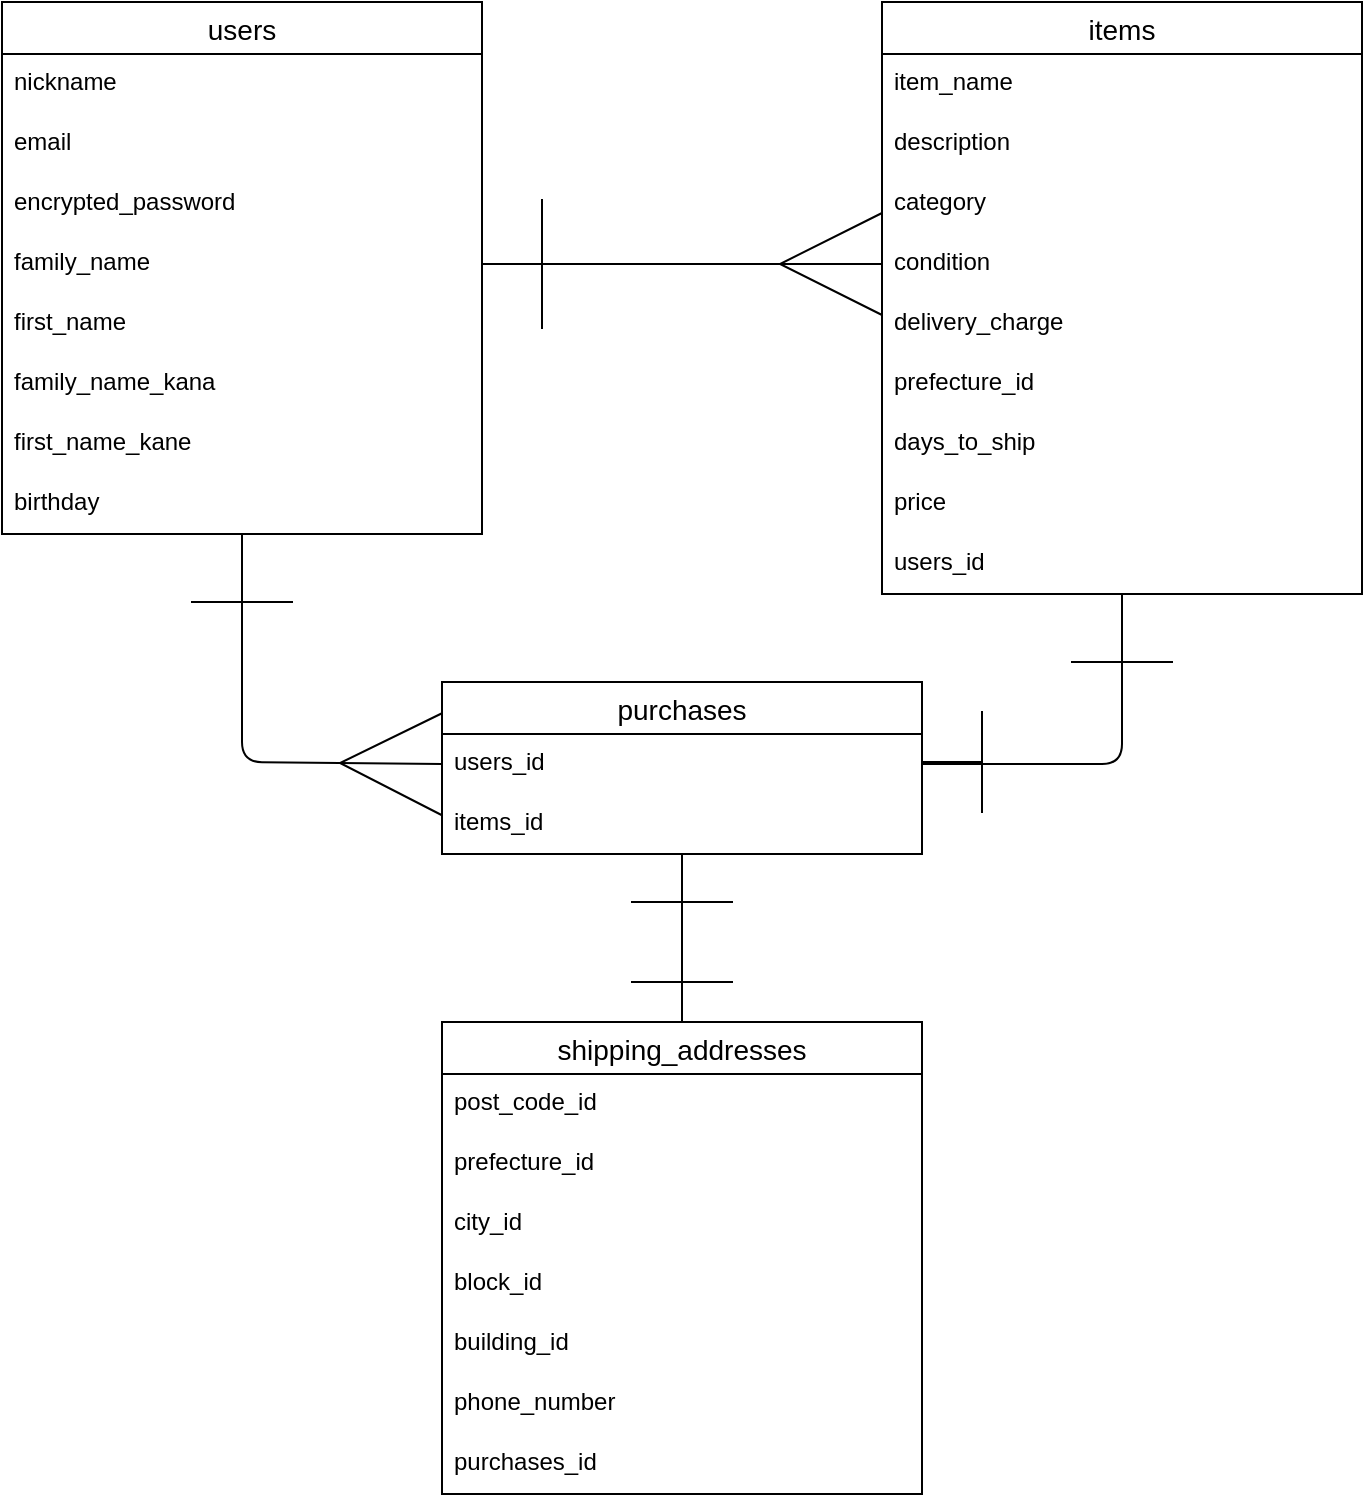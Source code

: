 <mxfile>
    <diagram id="NEHUA08IyXeOpIVGxGRr" name="ページ1">
        <mxGraphModel dx="757" dy="573" grid="1" gridSize="10" guides="0" tooltips="1" connect="1" arrows="1" fold="1" page="1" pageScale="1" pageWidth="827" pageHeight="1169" math="0" shadow="0">
            <root>
                <mxCell id="0"/>
                <mxCell id="1" parent="0"/>
                <mxCell id="44" value="users" style="swimlane;fontStyle=0;childLayout=stackLayout;horizontal=1;startSize=26;horizontalStack=0;resizeParent=1;resizeParentMax=0;resizeLast=0;collapsible=1;marginBottom=0;align=center;fontSize=14;" vertex="1" parent="1">
                    <mxGeometry x="80" y="120" width="240" height="266" as="geometry"/>
                </mxCell>
                <mxCell id="45" value="nickname" style="text;strokeColor=none;fillColor=none;spacingLeft=4;spacingRight=4;overflow=hidden;rotatable=0;points=[[0,0.5],[1,0.5]];portConstraint=eastwest;fontSize=12;" vertex="1" parent="44">
                    <mxGeometry y="26" width="240" height="30" as="geometry"/>
                </mxCell>
                <mxCell id="46" value="email" style="text;strokeColor=none;fillColor=none;spacingLeft=4;spacingRight=4;overflow=hidden;rotatable=0;points=[[0,0.5],[1,0.5]];portConstraint=eastwest;fontSize=12;" vertex="1" parent="44">
                    <mxGeometry y="56" width="240" height="30" as="geometry"/>
                </mxCell>
                <mxCell id="47" value="encrypted_password" style="text;strokeColor=none;fillColor=none;spacingLeft=4;spacingRight=4;overflow=hidden;rotatable=0;points=[[0,0.5],[1,0.5]];portConstraint=eastwest;fontSize=12;" vertex="1" parent="44">
                    <mxGeometry y="86" width="240" height="30" as="geometry"/>
                </mxCell>
                <mxCell id="48" value="family_name" style="text;strokeColor=none;fillColor=none;spacingLeft=4;spacingRight=4;overflow=hidden;rotatable=0;points=[[0,0.5],[1,0.5]];portConstraint=eastwest;fontSize=12;" vertex="1" parent="44">
                    <mxGeometry y="116" width="240" height="30" as="geometry"/>
                </mxCell>
                <mxCell id="49" value="first_name" style="text;strokeColor=none;fillColor=none;spacingLeft=4;spacingRight=4;overflow=hidden;rotatable=0;points=[[0,0.5],[1,0.5]];portConstraint=eastwest;fontSize=12;" vertex="1" parent="44">
                    <mxGeometry y="146" width="240" height="30" as="geometry"/>
                </mxCell>
                <mxCell id="50" value="family_name_kana" style="text;strokeColor=none;fillColor=none;spacingLeft=4;spacingRight=4;overflow=hidden;rotatable=0;points=[[0,0.5],[1,0.5]];portConstraint=eastwest;fontSize=12;" vertex="1" parent="44">
                    <mxGeometry y="176" width="240" height="30" as="geometry"/>
                </mxCell>
                <mxCell id="51" value="first_name_kane" style="text;strokeColor=none;fillColor=none;spacingLeft=4;spacingRight=4;overflow=hidden;rotatable=0;points=[[0,0.5],[1,0.5]];portConstraint=eastwest;fontSize=12;" vertex="1" parent="44">
                    <mxGeometry y="206" width="240" height="30" as="geometry"/>
                </mxCell>
                <mxCell id="52" value="birthday" style="text;strokeColor=none;fillColor=none;spacingLeft=4;spacingRight=4;overflow=hidden;rotatable=0;points=[[0,0.5],[1,0.5]];portConstraint=eastwest;fontSize=12;" vertex="1" parent="44">
                    <mxGeometry y="236" width="240" height="30" as="geometry"/>
                </mxCell>
                <mxCell id="55" value="items" style="swimlane;fontStyle=0;childLayout=stackLayout;horizontal=1;startSize=26;horizontalStack=0;resizeParent=1;resizeParentMax=0;resizeLast=0;collapsible=1;marginBottom=0;align=center;fontSize=14;" vertex="1" parent="1">
                    <mxGeometry x="520" y="120" width="240" height="296" as="geometry"/>
                </mxCell>
                <mxCell id="56" value="item_name" style="text;strokeColor=none;fillColor=none;spacingLeft=4;spacingRight=4;overflow=hidden;rotatable=0;points=[[0,0.5],[1,0.5]];portConstraint=eastwest;fontSize=12;" vertex="1" parent="55">
                    <mxGeometry y="26" width="240" height="30" as="geometry"/>
                </mxCell>
                <mxCell id="58" value="description" style="text;strokeColor=none;fillColor=none;spacingLeft=4;spacingRight=4;overflow=hidden;rotatable=0;points=[[0,0.5],[1,0.5]];portConstraint=eastwest;fontSize=12;" vertex="1" parent="55">
                    <mxGeometry y="56" width="240" height="30" as="geometry"/>
                </mxCell>
                <mxCell id="64" value="category" style="text;strokeColor=none;fillColor=none;spacingLeft=4;spacingRight=4;overflow=hidden;rotatable=0;points=[[0,0.5],[1,0.5]];portConstraint=eastwest;fontSize=12;" vertex="1" parent="55">
                    <mxGeometry y="86" width="240" height="30" as="geometry"/>
                </mxCell>
                <mxCell id="63" value="condition" style="text;strokeColor=none;fillColor=none;spacingLeft=4;spacingRight=4;overflow=hidden;rotatable=0;points=[[0,0.5],[1,0.5]];portConstraint=eastwest;fontSize=12;" vertex="1" parent="55">
                    <mxGeometry y="116" width="240" height="30" as="geometry"/>
                </mxCell>
                <mxCell id="62" value="delivery_charge" style="text;strokeColor=none;fillColor=none;spacingLeft=4;spacingRight=4;overflow=hidden;rotatable=0;points=[[0,0.5],[1,0.5]];portConstraint=eastwest;fontSize=12;" vertex="1" parent="55">
                    <mxGeometry y="146" width="240" height="30" as="geometry"/>
                </mxCell>
                <mxCell id="61" value="prefecture_id" style="text;strokeColor=none;fillColor=none;spacingLeft=4;spacingRight=4;overflow=hidden;rotatable=0;points=[[0,0.5],[1,0.5]];portConstraint=eastwest;fontSize=12;" vertex="1" parent="55">
                    <mxGeometry y="176" width="240" height="30" as="geometry"/>
                </mxCell>
                <mxCell id="60" value="days_to_ship" style="text;strokeColor=none;fillColor=none;spacingLeft=4;spacingRight=4;overflow=hidden;rotatable=0;points=[[0,0.5],[1,0.5]];portConstraint=eastwest;fontSize=12;" vertex="1" parent="55">
                    <mxGeometry y="206" width="240" height="30" as="geometry"/>
                </mxCell>
                <mxCell id="59" value="price" style="text;strokeColor=none;fillColor=none;spacingLeft=4;spacingRight=4;overflow=hidden;rotatable=0;points=[[0,0.5],[1,0.5]];portConstraint=eastwest;fontSize=12;" vertex="1" parent="55">
                    <mxGeometry y="236" width="240" height="30" as="geometry"/>
                </mxCell>
                <mxCell id="66" value="users_id" style="text;strokeColor=none;fillColor=none;spacingLeft=4;spacingRight=4;overflow=hidden;rotatable=0;points=[[0,0.5],[1,0.5]];portConstraint=eastwest;fontSize=12;" vertex="1" parent="55">
                    <mxGeometry y="266" width="240" height="30" as="geometry"/>
                </mxCell>
                <mxCell id="74" value="purchases" style="swimlane;fontStyle=0;childLayout=stackLayout;horizontal=1;startSize=26;horizontalStack=0;resizeParent=1;resizeParentMax=0;resizeLast=0;collapsible=1;marginBottom=0;align=center;fontSize=14;" vertex="1" parent="1">
                    <mxGeometry x="300" y="460" width="240" height="86" as="geometry"/>
                </mxCell>
                <mxCell id="89" value="users_id" style="text;strokeColor=none;fillColor=none;spacingLeft=4;spacingRight=4;overflow=hidden;rotatable=0;points=[[0,0.5],[1,0.5]];portConstraint=eastwest;fontSize=12;" vertex="1" parent="74">
                    <mxGeometry y="26" width="240" height="30" as="geometry"/>
                </mxCell>
                <mxCell id="88" value="items_id" style="text;strokeColor=none;fillColor=none;spacingLeft=4;spacingRight=4;overflow=hidden;rotatable=0;points=[[0,0.5],[1,0.5]];portConstraint=eastwest;fontSize=12;" vertex="1" parent="74">
                    <mxGeometry y="56" width="240" height="30" as="geometry"/>
                </mxCell>
                <mxCell id="92" style="edgeStyle=none;jumpStyle=none;jumpSize=13;html=1;exitX=1;exitY=0.5;exitDx=0;exitDy=0;startArrow=baseDash;startFill=0;endArrow=baseDash;endFill=0;startSize=0;endSize=63;sourcePerimeterSpacing=0;targetPerimeterSpacing=0;" edge="1" parent="1" source="48">
                    <mxGeometry relative="1" as="geometry">
                        <mxPoint x="350" y="251" as="targetPoint"/>
                        <Array as="points"/>
                    </mxGeometry>
                </mxCell>
                <mxCell id="97" style="edgeStyle=none;jumpStyle=none;jumpSize=13;html=1;startArrow=baseDash;startFill=0;endArrow=baseDash;endFill=0;startSize=0;endSize=49;sourcePerimeterSpacing=0;targetPerimeterSpacing=0;" edge="1" parent="1" source="52">
                    <mxGeometry relative="1" as="geometry">
                        <mxPoint x="200" y="420" as="targetPoint"/>
                    </mxGeometry>
                </mxCell>
                <mxCell id="99" style="edgeStyle=orthogonalEdgeStyle;jumpStyle=none;jumpSize=13;html=1;exitX=1;exitY=0.5;exitDx=0;exitDy=0;startArrow=baseDash;startFill=0;endArrow=ERmany;endFill=0;startSize=0;endSize=49;sourcePerimeterSpacing=0;targetPerimeterSpacing=0;" edge="1" parent="1" source="48" target="63">
                    <mxGeometry relative="1" as="geometry"/>
                </mxCell>
                <mxCell id="101" style="jumpStyle=none;jumpSize=13;html=1;startArrow=baseDash;startFill=0;endArrow=ERmany;endFill=0;startSize=0;endSize=49;sourcePerimeterSpacing=0;targetPerimeterSpacing=0;entryX=0;entryY=0.5;entryDx=0;entryDy=0;" edge="1" parent="1" source="52" target="89">
                    <mxGeometry relative="1" as="geometry">
                        <mxPoint x="300" y="520" as="targetPoint"/>
                        <Array as="points">
                            <mxPoint x="200" y="500"/>
                        </Array>
                    </mxGeometry>
                </mxCell>
                <mxCell id="103" style="edgeStyle=none;jumpStyle=none;jumpSize=13;html=1;startArrow=baseDash;startFill=0;endArrow=baseDash;endFill=0;startSize=0;endSize=49;sourcePerimeterSpacing=0;targetPerimeterSpacing=0;" edge="1" parent="1" source="66">
                    <mxGeometry relative="1" as="geometry">
                        <mxPoint x="640" y="450" as="targetPoint"/>
                    </mxGeometry>
                </mxCell>
                <mxCell id="104" style="edgeStyle=none;jumpStyle=none;jumpSize=13;html=1;startArrow=baseDash;startFill=0;endArrow=baseDash;endFill=0;startSize=0;endSize=49;sourcePerimeterSpacing=0;targetPerimeterSpacing=0;" edge="1" parent="1">
                    <mxGeometry relative="1" as="geometry">
                        <mxPoint x="570" y="500" as="targetPoint"/>
                        <mxPoint x="540" y="500" as="sourcePoint"/>
                        <Array as="points">
                            <mxPoint x="550" y="500"/>
                            <mxPoint x="560" y="500"/>
                        </Array>
                    </mxGeometry>
                </mxCell>
                <mxCell id="105" style="edgeStyle=none;jumpStyle=none;jumpSize=13;html=1;startArrow=baseDash;startFill=0;endArrow=none;endFill=0;startSize=0;endSize=49;sourcePerimeterSpacing=0;targetPerimeterSpacing=0;exitX=1;exitY=0.5;exitDx=0;exitDy=0;" edge="1" parent="1" source="89">
                    <mxGeometry relative="1" as="geometry">
                        <mxPoint x="640" y="450" as="targetPoint"/>
                        <mxPoint x="540" y="520" as="sourcePoint"/>
                        <Array as="points">
                            <mxPoint x="640" y="501"/>
                        </Array>
                    </mxGeometry>
                </mxCell>
                <mxCell id="134" style="edgeStyle=none;jumpStyle=none;jumpSize=13;html=1;exitX=0.5;exitY=0;exitDx=0;exitDy=0;entryX=0.5;entryY=1.033;entryDx=0;entryDy=0;entryPerimeter=0;startArrow=baseDash;startFill=0;endArrow=none;endFill=0;startSize=0;endSize=49;sourcePerimeterSpacing=0;targetPerimeterSpacing=0;" edge="1" parent="1" source="128" target="88">
                    <mxGeometry relative="1" as="geometry"/>
                </mxCell>
                <mxCell id="136" style="edgeStyle=none;jumpStyle=none;jumpSize=13;html=1;startArrow=baseDash;startFill=0;endArrow=baseDash;endFill=0;startSize=0;endSize=49;sourcePerimeterSpacing=0;targetPerimeterSpacing=0;" edge="1" parent="1" source="128">
                    <mxGeometry relative="1" as="geometry">
                        <mxPoint x="420" y="610" as="targetPoint"/>
                    </mxGeometry>
                </mxCell>
                <mxCell id="128" value="shipping_addresses" style="swimlane;fontStyle=0;childLayout=stackLayout;horizontal=1;startSize=26;horizontalStack=0;resizeParent=1;resizeParentMax=0;resizeLast=0;collapsible=1;marginBottom=0;align=center;fontSize=14;labelBorderColor=none;fillColor=default;strokeColor=default;" vertex="1" parent="1">
                    <mxGeometry x="300" y="630" width="240" height="236" as="geometry"/>
                </mxCell>
                <mxCell id="77" value="post_code_id" style="text;strokeColor=none;fillColor=none;spacingLeft=4;spacingRight=4;overflow=hidden;rotatable=0;points=[[0,0.5],[1,0.5]];portConstraint=eastwest;fontSize=12;" vertex="1" parent="128">
                    <mxGeometry y="26" width="240" height="30" as="geometry"/>
                </mxCell>
                <mxCell id="78" value="prefecture_id" style="text;strokeColor=none;fillColor=none;spacingLeft=4;spacingRight=4;overflow=hidden;rotatable=0;points=[[0,0.5],[1,0.5]];portConstraint=eastwest;fontSize=12;" vertex="1" parent="128">
                    <mxGeometry y="56" width="240" height="30" as="geometry"/>
                </mxCell>
                <mxCell id="79" value="city_id" style="text;strokeColor=none;fillColor=none;spacingLeft=4;spacingRight=4;overflow=hidden;rotatable=0;points=[[0,0.5],[1,0.5]];portConstraint=eastwest;fontSize=12;" vertex="1" parent="128">
                    <mxGeometry y="86" width="240" height="30" as="geometry"/>
                </mxCell>
                <mxCell id="80" value="block_id" style="text;strokeColor=none;fillColor=none;spacingLeft=4;spacingRight=4;overflow=hidden;rotatable=0;points=[[0,0.5],[1,0.5]];portConstraint=eastwest;fontSize=12;" vertex="1" parent="128">
                    <mxGeometry y="116" width="240" height="30" as="geometry"/>
                </mxCell>
                <mxCell id="81" value="building_id" style="text;strokeColor=none;fillColor=none;spacingLeft=4;spacingRight=4;overflow=hidden;rotatable=0;points=[[0,0.5],[1,0.5]];portConstraint=eastwest;fontSize=12;" vertex="1" parent="128">
                    <mxGeometry y="146" width="240" height="30" as="geometry"/>
                </mxCell>
                <mxCell id="84" value="phone_number" style="text;strokeColor=none;fillColor=none;spacingLeft=4;spacingRight=4;overflow=hidden;rotatable=0;points=[[0,0.5],[1,0.5]];portConstraint=eastwest;fontSize=12;" vertex="1" parent="128">
                    <mxGeometry y="176" width="240" height="30" as="geometry"/>
                </mxCell>
                <mxCell id="133" value="purchases_id" style="text;strokeColor=none;fillColor=none;spacingLeft=4;spacingRight=4;overflow=hidden;rotatable=0;points=[[0,0.5],[1,0.5]];portConstraint=eastwest;fontSize=12;" vertex="1" parent="128">
                    <mxGeometry y="206" width="240" height="30" as="geometry"/>
                </mxCell>
                <mxCell id="135" style="edgeStyle=none;jumpStyle=none;jumpSize=13;html=1;startArrow=baseDash;startFill=0;endArrow=baseDash;endFill=0;startSize=0;endSize=49;sourcePerimeterSpacing=0;targetPerimeterSpacing=0;" edge="1" parent="1" source="88">
                    <mxGeometry relative="1" as="geometry">
                        <mxPoint x="420" y="570" as="targetPoint"/>
                        <Array as="points">
                            <mxPoint x="420" y="580"/>
                            <mxPoint x="420" y="570"/>
                        </Array>
                    </mxGeometry>
                </mxCell>
            </root>
        </mxGraphModel>
    </diagram>
</mxfile>